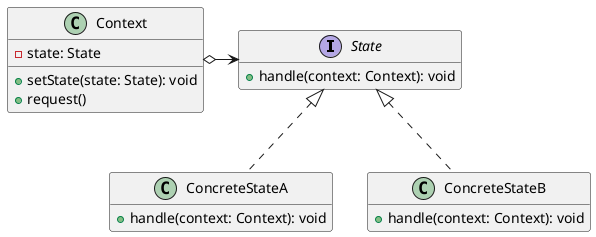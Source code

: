 @startuml state
hide empty members

interface State {
    +handle(context: Context): void
}

class ConcreteStateA implements State {
    +handle(context: Context): void
}

class ConcreteStateB implements State {
    +handle(context: Context): void
}

class Context {
    -state: State
    +setState(state: State): void
    +request()
}

Context o-> State

@enduml
